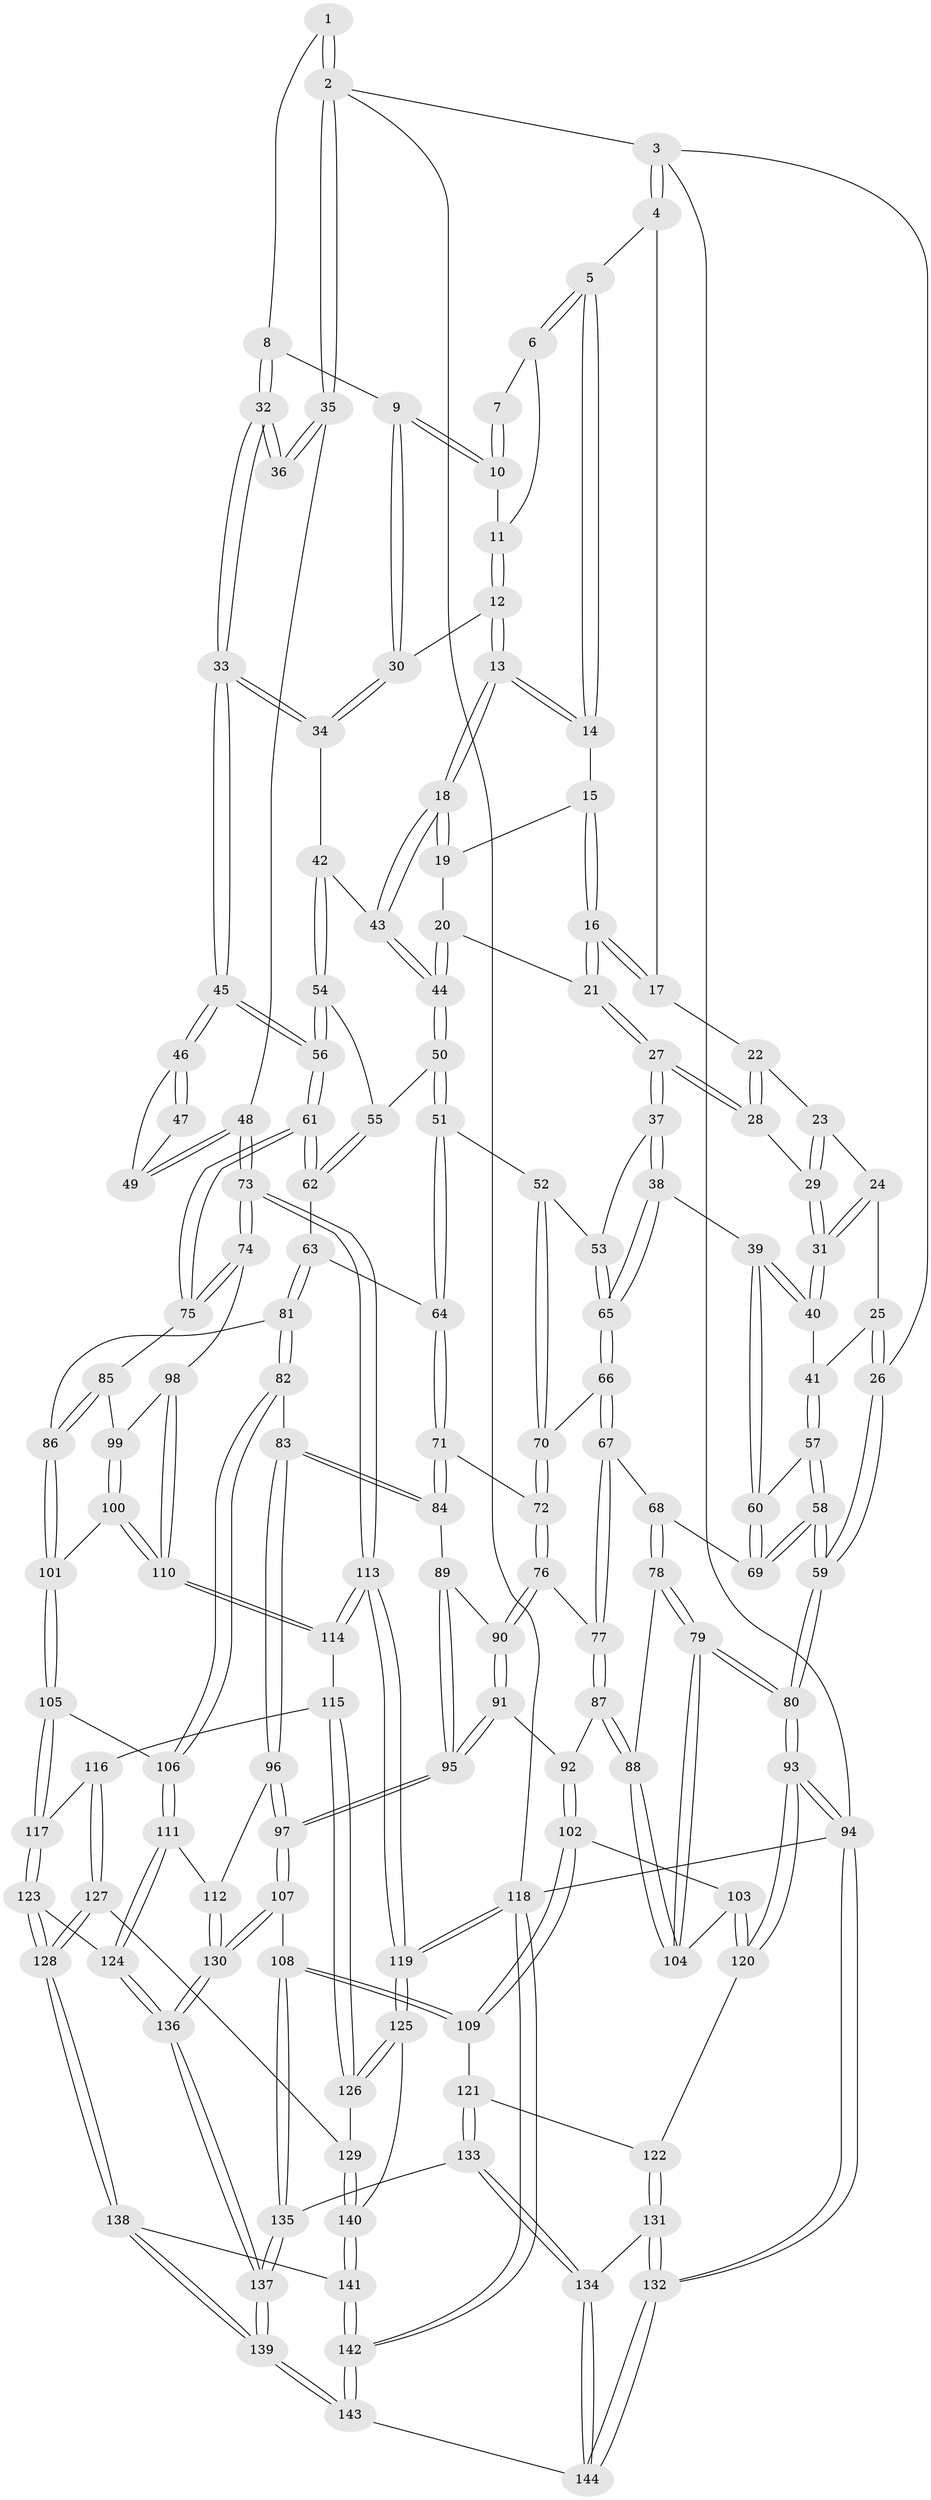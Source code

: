 // Generated by graph-tools (version 1.1) at 2025/27/03/15/25 16:27:57]
// undirected, 144 vertices, 357 edges
graph export_dot {
graph [start="1"]
  node [color=gray90,style=filled];
  1 [pos="+0.9801115397603006+0"];
  2 [pos="+1+0"];
  3 [pos="+0+0"];
  4 [pos="+0.21220408216232384+0"];
  5 [pos="+0.4701695950252511+0"];
  6 [pos="+0.47895699462882185+0"];
  7 [pos="+0.6987450486685802+0"];
  8 [pos="+0.8507896831128462+0.08229609496168502"];
  9 [pos="+0.7298084097603013+0.09367646110731591"];
  10 [pos="+0.7261781227779102+0.08147141154653577"];
  11 [pos="+0.5171797469121102+0"];
  12 [pos="+0.6325310377449914+0.12720406271112036"];
  13 [pos="+0.5594937402256155+0.16238865403152483"];
  14 [pos="+0.46304384158967193+0"];
  15 [pos="+0.449384764294124+0"];
  16 [pos="+0.29216021859496505+0.15387940781417317"];
  17 [pos="+0.21394257408205658+0.023361031474426152"];
  18 [pos="+0.5111710593270042+0.19785056971268414"];
  19 [pos="+0.45050320825211354+0.03870391739644784"];
  20 [pos="+0.35478464011257677+0.1833716446329826"];
  21 [pos="+0.2975780242636856+0.18271583928201882"];
  22 [pos="+0.1558672355465921+0.07861903415867914"];
  23 [pos="+0.09189520765982759+0.10100313495615519"];
  24 [pos="+0.02571634914441957+0.09535847718128096"];
  25 [pos="+0+0.057279940732466124"];
  26 [pos="+0+0"];
  27 [pos="+0.28905413062907215+0.19359913664450776"];
  28 [pos="+0.16776709176817245+0.17200476409500406"];
  29 [pos="+0.1433301566426619+0.1797129881193895"];
  30 [pos="+0.6814090240826094+0.1356102047234231"];
  31 [pos="+0.10744272543902268+0.21723396210150492"];
  32 [pos="+0.8534915651032413+0.0861427150877201"];
  33 [pos="+0.7825307217445253+0.29919186115874497"];
  34 [pos="+0.7095997592323184+0.24076424202061378"];
  35 [pos="+1+0.18964814684276096"];
  36 [pos="+0.9678126516344777+0.16550033743439715"];
  37 [pos="+0.27756971351717297+0.23607356366931886"];
  38 [pos="+0.16861139601870917+0.30405373378112943"];
  39 [pos="+0.1332072047088836+0.3034460261137287"];
  40 [pos="+0.09385950988672148+0.2639771254317384"];
  41 [pos="+0.06482691413014735+0.2633192523760126"];
  42 [pos="+0.6616282592567253+0.26304719700289564"];
  43 [pos="+0.5064316752255393+0.2066531789210991"];
  44 [pos="+0.48899029379121445+0.2272649472243954"];
  45 [pos="+0.7872498104504818+0.3070032096626421"];
  46 [pos="+0.7912582105352739+0.30673722010794485"];
  47 [pos="+0.9516767310249888+0.18481328293050475"];
  48 [pos="+1+0.4944549809848554"];
  49 [pos="+0.9096563565283992+0.34039563703337344"];
  50 [pos="+0.49032879508878086+0.2526947899858584"];
  51 [pos="+0.47691441502466153+0.30138581244228696"];
  52 [pos="+0.35681982922203015+0.3456402258971369"];
  53 [pos="+0.3042741363217415+0.29455565140920953"];
  54 [pos="+0.6205204285707607+0.30953000673393594"];
  55 [pos="+0.6163960500650854+0.31292245138702574"];
  56 [pos="+0.7623351460925105+0.3737411433255752"];
  57 [pos="+0+0.34909268112436914"];
  58 [pos="+0+0.37477809182659116"];
  59 [pos="+0+0.37538902188100737"];
  60 [pos="+0.10136894548353023+0.37773780249450367"];
  61 [pos="+0.7376066510267572+0.4562634428918261"];
  62 [pos="+0.611816659868649+0.4262977016360414"];
  63 [pos="+0.5507555669698906+0.43890450014788435"];
  64 [pos="+0.5170720833913786+0.42441524312627127"];
  65 [pos="+0.2320266901056655+0.41178867113108775"];
  66 [pos="+0.2327560496778258+0.41738750735545344"];
  67 [pos="+0.22824999225079662+0.4563225027731544"];
  68 [pos="+0.11195403060805309+0.4503344931292616"];
  69 [pos="+0.11139910729047965+0.4493463812943038"];
  70 [pos="+0.35556198883491275+0.35979726565520775"];
  71 [pos="+0.4105708296968988+0.4750121498412569"];
  72 [pos="+0.3739181864944892+0.45662841832860923"];
  73 [pos="+1+0.5733042205032587"];
  74 [pos="+0.9556573546142776+0.5495545530385508"];
  75 [pos="+0.7603664990319112+0.5009332698928782"];
  76 [pos="+0.25683671011116915+0.48695264875545896"];
  77 [pos="+0.2510719087936946+0.4853507033511779"];
  78 [pos="+0.09801068234630382+0.4820445031203337"];
  79 [pos="+0+0.6040194343789569"];
  80 [pos="+0+0.6122250411065009"];
  81 [pos="+0.5497600879233551+0.5831662433510832"];
  82 [pos="+0.530785115419005+0.6118051703202526"];
  83 [pos="+0.49384425094931894+0.617474813034682"];
  84 [pos="+0.4150927982110621+0.5548496780393753"];
  85 [pos="+0.7583360793747014+0.5044265276774641"];
  86 [pos="+0.7131086222473219+0.5617842296889319"];
  87 [pos="+0.19337073572809485+0.5715682497710729"];
  88 [pos="+0.13207333232805726+0.5937464269385324"];
  89 [pos="+0.3763084339640757+0.5815559282059718"];
  90 [pos="+0.2750803846369878+0.5196056623608444"];
  91 [pos="+0.2976518630406364+0.622872784665097"];
  92 [pos="+0.23344858514638564+0.6155150841864533"];
  93 [pos="+0+0.643413087316872"];
  94 [pos="+0+1"];
  95 [pos="+0.32760311031073336+0.6494559940700275"];
  96 [pos="+0.41699521162241554+0.731893069462879"];
  97 [pos="+0.34027657014153195+0.7500067139654105"];
  98 [pos="+0.8025015284855767+0.6719647148896352"];
  99 [pos="+0.7808258873560572+0.6107058577422951"];
  100 [pos="+0.7666925673995304+0.6950201320112136"];
  101 [pos="+0.6957441713541377+0.6385501643296174"];
  102 [pos="+0.1955729361351675+0.7233677309985046"];
  103 [pos="+0.1452865079553445+0.7025362548356398"];
  104 [pos="+0.11216061367203106+0.6234274515425459"];
  105 [pos="+0.6344023391551986+0.7090576764669675"];
  106 [pos="+0.6121633627848448+0.7168320839108452"];
  107 [pos="+0.3313846224653146+0.7603226957545282"];
  108 [pos="+0.2814083518301431+0.7830966802351209"];
  109 [pos="+0.25100333968977206+0.7682232187112682"];
  110 [pos="+0.7869848443706107+0.7160006556948505"];
  111 [pos="+0.5730113219946454+0.7982594626420898"];
  112 [pos="+0.5124491203799171+0.7808384073272833"];
  113 [pos="+1+0.6263543470250054"];
  114 [pos="+0.7921769017096425+0.7323026788037627"];
  115 [pos="+0.7817195823807056+0.7581028800374485"];
  116 [pos="+0.7711500891552577+0.7722045594251477"];
  117 [pos="+0.751966965034446+0.7714359820879946"];
  118 [pos="+1+1"];
  119 [pos="+1+0.7168825650862791"];
  120 [pos="+0.06335704822257883+0.7689402273310517"];
  121 [pos="+0.11221066222136748+0.8280738394097908"];
  122 [pos="+0.07208068736900891+0.8063919487284078"];
  123 [pos="+0.6500662335266181+0.8485231534189284"];
  124 [pos="+0.5730714355366042+0.7984652196324621"];
  125 [pos="+1+0.7304974393556888"];
  126 [pos="+0.9140174742912567+0.7975692273786575"];
  127 [pos="+0.7779718453226016+0.7964232897556078"];
  128 [pos="+0.6755643916933147+0.8901491223179271"];
  129 [pos="+0.8105733960392711+0.8655226982001744"];
  130 [pos="+0.4214107092512115+0.8831020561544629"];
  131 [pos="+0.06741216939270532+0.8144125044391846"];
  132 [pos="+0+1"];
  133 [pos="+0.19279863647850612+0.9905973626589657"];
  134 [pos="+0.1504990042019038+1"];
  135 [pos="+0.27914274058404226+0.7910443395825763"];
  136 [pos="+0.4780156780559666+1"];
  137 [pos="+0.4739664455877304+1"];
  138 [pos="+0.6777024722801583+0.8953887529930484"];
  139 [pos="+0.47427257874081635+1"];
  140 [pos="+0.8086648613021618+0.9054792699303897"];
  141 [pos="+0.803463851050486+0.9525508339545731"];
  142 [pos="+1+1"];
  143 [pos="+0.47072510575867055+1"];
  144 [pos="+0.14801569020294142+1"];
  1 -- 2;
  1 -- 2;
  1 -- 8;
  2 -- 3;
  2 -- 35;
  2 -- 35;
  2 -- 118;
  3 -- 4;
  3 -- 4;
  3 -- 26;
  3 -- 94;
  4 -- 5;
  4 -- 17;
  5 -- 6;
  5 -- 6;
  5 -- 14;
  5 -- 14;
  6 -- 7;
  6 -- 11;
  7 -- 10;
  7 -- 10;
  8 -- 9;
  8 -- 32;
  8 -- 32;
  9 -- 10;
  9 -- 10;
  9 -- 30;
  9 -- 30;
  10 -- 11;
  11 -- 12;
  11 -- 12;
  12 -- 13;
  12 -- 13;
  12 -- 30;
  13 -- 14;
  13 -- 14;
  13 -- 18;
  13 -- 18;
  14 -- 15;
  15 -- 16;
  15 -- 16;
  15 -- 19;
  16 -- 17;
  16 -- 17;
  16 -- 21;
  16 -- 21;
  17 -- 22;
  18 -- 19;
  18 -- 19;
  18 -- 43;
  18 -- 43;
  19 -- 20;
  20 -- 21;
  20 -- 44;
  20 -- 44;
  21 -- 27;
  21 -- 27;
  22 -- 23;
  22 -- 28;
  22 -- 28;
  23 -- 24;
  23 -- 29;
  23 -- 29;
  24 -- 25;
  24 -- 31;
  24 -- 31;
  25 -- 26;
  25 -- 26;
  25 -- 41;
  26 -- 59;
  26 -- 59;
  27 -- 28;
  27 -- 28;
  27 -- 37;
  27 -- 37;
  28 -- 29;
  29 -- 31;
  29 -- 31;
  30 -- 34;
  30 -- 34;
  31 -- 40;
  31 -- 40;
  32 -- 33;
  32 -- 33;
  32 -- 36;
  32 -- 36;
  33 -- 34;
  33 -- 34;
  33 -- 45;
  33 -- 45;
  34 -- 42;
  35 -- 36;
  35 -- 36;
  35 -- 48;
  37 -- 38;
  37 -- 38;
  37 -- 53;
  38 -- 39;
  38 -- 65;
  38 -- 65;
  39 -- 40;
  39 -- 40;
  39 -- 60;
  39 -- 60;
  40 -- 41;
  41 -- 57;
  41 -- 57;
  42 -- 43;
  42 -- 54;
  42 -- 54;
  43 -- 44;
  43 -- 44;
  44 -- 50;
  44 -- 50;
  45 -- 46;
  45 -- 46;
  45 -- 56;
  45 -- 56;
  46 -- 47;
  46 -- 47;
  46 -- 49;
  47 -- 49;
  48 -- 49;
  48 -- 49;
  48 -- 73;
  48 -- 73;
  50 -- 51;
  50 -- 51;
  50 -- 55;
  51 -- 52;
  51 -- 64;
  51 -- 64;
  52 -- 53;
  52 -- 70;
  52 -- 70;
  53 -- 65;
  53 -- 65;
  54 -- 55;
  54 -- 56;
  54 -- 56;
  55 -- 62;
  55 -- 62;
  56 -- 61;
  56 -- 61;
  57 -- 58;
  57 -- 58;
  57 -- 60;
  58 -- 59;
  58 -- 59;
  58 -- 69;
  58 -- 69;
  59 -- 80;
  59 -- 80;
  60 -- 69;
  60 -- 69;
  61 -- 62;
  61 -- 62;
  61 -- 75;
  61 -- 75;
  62 -- 63;
  63 -- 64;
  63 -- 81;
  63 -- 81;
  64 -- 71;
  64 -- 71;
  65 -- 66;
  65 -- 66;
  66 -- 67;
  66 -- 67;
  66 -- 70;
  67 -- 68;
  67 -- 77;
  67 -- 77;
  68 -- 69;
  68 -- 78;
  68 -- 78;
  70 -- 72;
  70 -- 72;
  71 -- 72;
  71 -- 84;
  71 -- 84;
  72 -- 76;
  72 -- 76;
  73 -- 74;
  73 -- 74;
  73 -- 113;
  73 -- 113;
  74 -- 75;
  74 -- 75;
  74 -- 98;
  75 -- 85;
  76 -- 77;
  76 -- 90;
  76 -- 90;
  77 -- 87;
  77 -- 87;
  78 -- 79;
  78 -- 79;
  78 -- 88;
  79 -- 80;
  79 -- 80;
  79 -- 104;
  79 -- 104;
  80 -- 93;
  80 -- 93;
  81 -- 82;
  81 -- 82;
  81 -- 86;
  82 -- 83;
  82 -- 106;
  82 -- 106;
  83 -- 84;
  83 -- 84;
  83 -- 96;
  83 -- 96;
  84 -- 89;
  85 -- 86;
  85 -- 86;
  85 -- 99;
  86 -- 101;
  86 -- 101;
  87 -- 88;
  87 -- 88;
  87 -- 92;
  88 -- 104;
  88 -- 104;
  89 -- 90;
  89 -- 95;
  89 -- 95;
  90 -- 91;
  90 -- 91;
  91 -- 92;
  91 -- 95;
  91 -- 95;
  92 -- 102;
  92 -- 102;
  93 -- 94;
  93 -- 94;
  93 -- 120;
  93 -- 120;
  94 -- 132;
  94 -- 132;
  94 -- 118;
  95 -- 97;
  95 -- 97;
  96 -- 97;
  96 -- 97;
  96 -- 112;
  97 -- 107;
  97 -- 107;
  98 -- 99;
  98 -- 110;
  98 -- 110;
  99 -- 100;
  99 -- 100;
  100 -- 101;
  100 -- 110;
  100 -- 110;
  101 -- 105;
  101 -- 105;
  102 -- 103;
  102 -- 109;
  102 -- 109;
  103 -- 104;
  103 -- 120;
  103 -- 120;
  105 -- 106;
  105 -- 117;
  105 -- 117;
  106 -- 111;
  106 -- 111;
  107 -- 108;
  107 -- 130;
  107 -- 130;
  108 -- 109;
  108 -- 109;
  108 -- 135;
  108 -- 135;
  109 -- 121;
  110 -- 114;
  110 -- 114;
  111 -- 112;
  111 -- 124;
  111 -- 124;
  112 -- 130;
  112 -- 130;
  113 -- 114;
  113 -- 114;
  113 -- 119;
  113 -- 119;
  114 -- 115;
  115 -- 116;
  115 -- 126;
  115 -- 126;
  116 -- 117;
  116 -- 127;
  116 -- 127;
  117 -- 123;
  117 -- 123;
  118 -- 119;
  118 -- 119;
  118 -- 142;
  118 -- 142;
  119 -- 125;
  119 -- 125;
  120 -- 122;
  121 -- 122;
  121 -- 133;
  121 -- 133;
  122 -- 131;
  122 -- 131;
  123 -- 124;
  123 -- 128;
  123 -- 128;
  124 -- 136;
  124 -- 136;
  125 -- 126;
  125 -- 126;
  125 -- 140;
  126 -- 129;
  127 -- 128;
  127 -- 128;
  127 -- 129;
  128 -- 138;
  128 -- 138;
  129 -- 140;
  129 -- 140;
  130 -- 136;
  130 -- 136;
  131 -- 132;
  131 -- 132;
  131 -- 134;
  132 -- 144;
  132 -- 144;
  133 -- 134;
  133 -- 134;
  133 -- 135;
  134 -- 144;
  134 -- 144;
  135 -- 137;
  135 -- 137;
  136 -- 137;
  136 -- 137;
  137 -- 139;
  137 -- 139;
  138 -- 139;
  138 -- 139;
  138 -- 141;
  139 -- 143;
  139 -- 143;
  140 -- 141;
  140 -- 141;
  141 -- 142;
  141 -- 142;
  142 -- 143;
  142 -- 143;
  143 -- 144;
}
